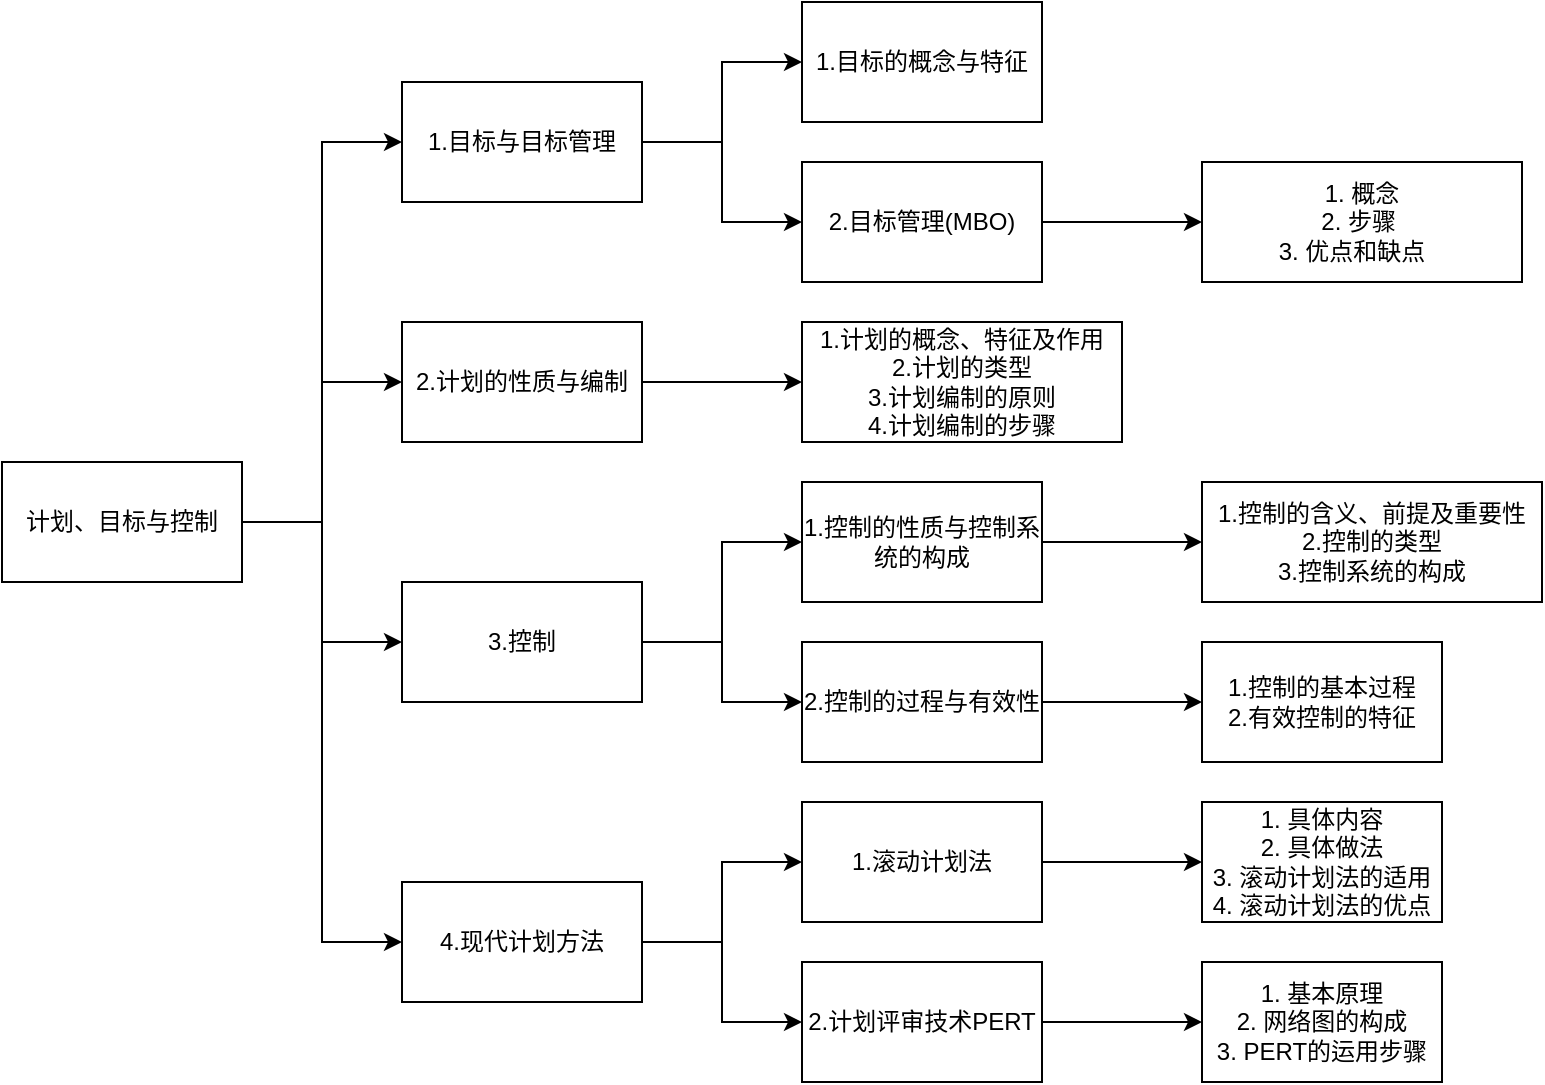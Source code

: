 <mxfile version="22.1.11" type="device">
  <diagram name="第 1 页" id="eWwukw0iO3ff9mMrWCRQ">
    <mxGraphModel dx="954" dy="589" grid="1" gridSize="10" guides="1" tooltips="1" connect="1" arrows="1" fold="1" page="1" pageScale="1" pageWidth="827" pageHeight="1169" math="0" shadow="0">
      <root>
        <mxCell id="0" />
        <mxCell id="1" parent="0" />
        <mxCell id="MTeLtX88OqugB4PnVimx-3" value="" style="edgeStyle=orthogonalEdgeStyle;rounded=0;orthogonalLoop=1;jettySize=auto;html=1;entryX=0;entryY=0.5;entryDx=0;entryDy=0;" parent="1" source="MTeLtX88OqugB4PnVimx-1" target="MTeLtX88OqugB4PnVimx-2" edge="1">
          <mxGeometry relative="1" as="geometry" />
        </mxCell>
        <mxCell id="MTeLtX88OqugB4PnVimx-7" style="edgeStyle=orthogonalEdgeStyle;rounded=0;orthogonalLoop=1;jettySize=auto;html=1;entryX=0;entryY=0.5;entryDx=0;entryDy=0;" parent="1" source="MTeLtX88OqugB4PnVimx-1" target="MTeLtX88OqugB4PnVimx-4" edge="1">
          <mxGeometry relative="1" as="geometry" />
        </mxCell>
        <mxCell id="MTeLtX88OqugB4PnVimx-26" style="edgeStyle=orthogonalEdgeStyle;rounded=0;orthogonalLoop=1;jettySize=auto;html=1;entryX=0;entryY=0.5;entryDx=0;entryDy=0;" parent="1" source="MTeLtX88OqugB4PnVimx-1" target="MTeLtX88OqugB4PnVimx-25" edge="1">
          <mxGeometry relative="1" as="geometry" />
        </mxCell>
        <mxCell id="YgFIL4U77iIsx28NCr-G-2" style="edgeStyle=orthogonalEdgeStyle;rounded=0;orthogonalLoop=1;jettySize=auto;html=1;" parent="1" source="MTeLtX88OqugB4PnVimx-1" target="YgFIL4U77iIsx28NCr-G-1" edge="1">
          <mxGeometry relative="1" as="geometry" />
        </mxCell>
        <mxCell id="MTeLtX88OqugB4PnVimx-1" value="计划、目标与控制" style="rounded=0;whiteSpace=wrap;html=1;" parent="1" vertex="1">
          <mxGeometry x="40" y="270" width="120" height="60" as="geometry" />
        </mxCell>
        <mxCell id="MTeLtX88OqugB4PnVimx-15" style="edgeStyle=orthogonalEdgeStyle;rounded=0;orthogonalLoop=1;jettySize=auto;html=1;entryX=0;entryY=0.5;entryDx=0;entryDy=0;" parent="1" source="MTeLtX88OqugB4PnVimx-2" target="MTeLtX88OqugB4PnVimx-13" edge="1">
          <mxGeometry relative="1" as="geometry" />
        </mxCell>
        <mxCell id="MTeLtX88OqugB4PnVimx-2" value="2.计划的性质与编制" style="rounded=0;whiteSpace=wrap;html=1;" parent="1" vertex="1">
          <mxGeometry x="240" y="200" width="120" height="60" as="geometry" />
        </mxCell>
        <mxCell id="MTeLtX88OqugB4PnVimx-19" value="" style="edgeStyle=orthogonalEdgeStyle;rounded=0;orthogonalLoop=1;jettySize=auto;html=1;entryX=0;entryY=0.5;entryDx=0;entryDy=0;" parent="1" source="MTeLtX88OqugB4PnVimx-4" target="MTeLtX88OqugB4PnVimx-18" edge="1">
          <mxGeometry relative="1" as="geometry" />
        </mxCell>
        <mxCell id="MTeLtX88OqugB4PnVimx-22" style="edgeStyle=orthogonalEdgeStyle;rounded=0;orthogonalLoop=1;jettySize=auto;html=1;entryX=0;entryY=0.5;entryDx=0;entryDy=0;" parent="1" source="MTeLtX88OqugB4PnVimx-4" target="MTeLtX88OqugB4PnVimx-20" edge="1">
          <mxGeometry relative="1" as="geometry" />
        </mxCell>
        <mxCell id="MTeLtX88OqugB4PnVimx-4" value="1.目标与目标管理" style="rounded=0;whiteSpace=wrap;html=1;" parent="1" vertex="1">
          <mxGeometry x="240" y="80" width="120" height="60" as="geometry" />
        </mxCell>
        <mxCell id="MTeLtX88OqugB4PnVimx-28" value="" style="edgeStyle=orthogonalEdgeStyle;rounded=0;orthogonalLoop=1;jettySize=auto;html=1;entryX=0;entryY=0.5;entryDx=0;entryDy=0;" parent="1" source="MTeLtX88OqugB4PnVimx-5" target="MTeLtX88OqugB4PnVimx-27" edge="1">
          <mxGeometry relative="1" as="geometry" />
        </mxCell>
        <mxCell id="MTeLtX88OqugB4PnVimx-5" value="1.控制的性质与控制系统的构成" style="rounded=0;whiteSpace=wrap;html=1;" parent="1" vertex="1">
          <mxGeometry x="440" y="280" width="120" height="60" as="geometry" />
        </mxCell>
        <mxCell id="MTeLtX88OqugB4PnVimx-32" style="edgeStyle=orthogonalEdgeStyle;rounded=0;orthogonalLoop=1;jettySize=auto;html=1;entryX=0;entryY=0.5;entryDx=0;entryDy=0;" parent="1" source="MTeLtX88OqugB4PnVimx-6" target="MTeLtX88OqugB4PnVimx-29" edge="1">
          <mxGeometry relative="1" as="geometry" />
        </mxCell>
        <mxCell id="MTeLtX88OqugB4PnVimx-6" value="2.控制的过程与有效性" style="rounded=0;whiteSpace=wrap;html=1;" parent="1" vertex="1">
          <mxGeometry x="440" y="360" width="120" height="60" as="geometry" />
        </mxCell>
        <mxCell id="MTeLtX88OqugB4PnVimx-13" value="&lt;div&gt;1.计划的概念、特征及作用&lt;/div&gt;&lt;div&gt;2.计划的类型&lt;/div&gt;&lt;div&gt;3.计划编制的原则&lt;/div&gt;&lt;div&gt;4.计划编制的步骤&lt;/div&gt;" style="rounded=0;whiteSpace=wrap;html=1;" parent="1" vertex="1">
          <mxGeometry x="440" y="200" width="160" height="60" as="geometry" />
        </mxCell>
        <mxCell id="MTeLtX88OqugB4PnVimx-18" value="1.目标的概念与特征" style="rounded=0;whiteSpace=wrap;html=1;" parent="1" vertex="1">
          <mxGeometry x="440" y="40" width="120" height="60" as="geometry" />
        </mxCell>
        <mxCell id="MTeLtX88OqugB4PnVimx-24" value="" style="edgeStyle=orthogonalEdgeStyle;rounded=0;orthogonalLoop=1;jettySize=auto;html=1;entryX=0;entryY=0.5;entryDx=0;entryDy=0;" parent="1" source="MTeLtX88OqugB4PnVimx-20" target="MTeLtX88OqugB4PnVimx-23" edge="1">
          <mxGeometry relative="1" as="geometry" />
        </mxCell>
        <mxCell id="MTeLtX88OqugB4PnVimx-20" value="2.目标管理(MBO)" style="rounded=0;whiteSpace=wrap;html=1;" parent="1" vertex="1">
          <mxGeometry x="440" y="120" width="120" height="60" as="geometry" />
        </mxCell>
        <mxCell id="MTeLtX88OqugB4PnVimx-23" value="&lt;div&gt;1. 概念&lt;/div&gt;&lt;div&gt;&amp;nbsp;2. 步骤&amp;nbsp;&amp;nbsp;&lt;/div&gt;&lt;div&gt;&amp;nbsp;3. 优点和缺点&amp;nbsp;&amp;nbsp;&lt;span style=&quot;background-color: initial;&quot;&gt;&amp;nbsp;&amp;nbsp;&lt;/span&gt;&lt;/div&gt;" style="rounded=0;whiteSpace=wrap;html=1;" parent="1" vertex="1">
          <mxGeometry x="640" y="120" width="160" height="60" as="geometry" />
        </mxCell>
        <mxCell id="MTeLtX88OqugB4PnVimx-35" value="" style="edgeStyle=orthogonalEdgeStyle;rounded=0;orthogonalLoop=1;jettySize=auto;html=1;entryX=0;entryY=0.5;entryDx=0;entryDy=0;" parent="1" source="MTeLtX88OqugB4PnVimx-25" target="MTeLtX88OqugB4PnVimx-34" edge="1">
          <mxGeometry relative="1" as="geometry" />
        </mxCell>
        <mxCell id="MTeLtX88OqugB4PnVimx-37" style="edgeStyle=orthogonalEdgeStyle;rounded=0;orthogonalLoop=1;jettySize=auto;html=1;entryX=0;entryY=0.5;entryDx=0;entryDy=0;" parent="1" source="MTeLtX88OqugB4PnVimx-25" target="MTeLtX88OqugB4PnVimx-36" edge="1">
          <mxGeometry relative="1" as="geometry" />
        </mxCell>
        <mxCell id="MTeLtX88OqugB4PnVimx-25" value="4.现代计划方法" style="rounded=0;whiteSpace=wrap;html=1;" parent="1" vertex="1">
          <mxGeometry x="240" y="480" width="120" height="60" as="geometry" />
        </mxCell>
        <mxCell id="MTeLtX88OqugB4PnVimx-27" value="&lt;div&gt;&lt;div&gt;1.控制的含义、前提及重要性&lt;/div&gt;&lt;div&gt;2.控制的类型&lt;/div&gt;&lt;div&gt;3.控制系统的构成&lt;/div&gt;&lt;/div&gt;" style="rounded=0;whiteSpace=wrap;html=1;" parent="1" vertex="1">
          <mxGeometry x="640" y="280" width="170" height="60" as="geometry" />
        </mxCell>
        <mxCell id="MTeLtX88OqugB4PnVimx-29" value="1.控制的基本过程&lt;br&gt;2.有效控制的特征" style="rounded=0;whiteSpace=wrap;html=1;" parent="1" vertex="1">
          <mxGeometry x="640" y="360" width="120" height="60" as="geometry" />
        </mxCell>
        <mxCell id="MTeLtX88OqugB4PnVimx-31" style="edgeStyle=orthogonalEdgeStyle;rounded=0;orthogonalLoop=1;jettySize=auto;html=1;exitX=0.5;exitY=1;exitDx=0;exitDy=0;" parent="1" source="MTeLtX88OqugB4PnVimx-29" target="MTeLtX88OqugB4PnVimx-29" edge="1">
          <mxGeometry relative="1" as="geometry" />
        </mxCell>
        <mxCell id="MTeLtX88OqugB4PnVimx-39" value="" style="edgeStyle=orthogonalEdgeStyle;rounded=0;orthogonalLoop=1;jettySize=auto;html=1;" parent="1" source="MTeLtX88OqugB4PnVimx-34" target="MTeLtX88OqugB4PnVimx-38" edge="1">
          <mxGeometry relative="1" as="geometry" />
        </mxCell>
        <mxCell id="MTeLtX88OqugB4PnVimx-34" value="1.滚动计划法" style="rounded=0;whiteSpace=wrap;html=1;" parent="1" vertex="1">
          <mxGeometry x="440" y="440" width="120" height="60" as="geometry" />
        </mxCell>
        <mxCell id="MTeLtX88OqugB4PnVimx-41" value="" style="edgeStyle=orthogonalEdgeStyle;rounded=0;orthogonalLoop=1;jettySize=auto;html=1;entryX=0;entryY=0.5;entryDx=0;entryDy=0;" parent="1" source="MTeLtX88OqugB4PnVimx-36" target="MTeLtX88OqugB4PnVimx-40" edge="1">
          <mxGeometry relative="1" as="geometry" />
        </mxCell>
        <mxCell id="MTeLtX88OqugB4PnVimx-36" value="2.计划评审技术PERT" style="rounded=0;whiteSpace=wrap;html=1;" parent="1" vertex="1">
          <mxGeometry x="440" y="520" width="120" height="60" as="geometry" />
        </mxCell>
        <mxCell id="MTeLtX88OqugB4PnVimx-38" value="&lt;div&gt;1. 具体内容&lt;/div&gt;&lt;div&gt;2. 具体做法&lt;/div&gt;&lt;div&gt;3. 滚动计划法的适用&lt;/div&gt;&lt;div&gt;4. 滚动计划法的优点&lt;/div&gt;" style="rounded=0;whiteSpace=wrap;html=1;" parent="1" vertex="1">
          <mxGeometry x="640" y="440" width="120" height="60" as="geometry" />
        </mxCell>
        <mxCell id="MTeLtX88OqugB4PnVimx-40" value="&lt;div&gt;1. 基本原理&lt;/div&gt;&lt;div&gt;2. 网络图的构成&lt;/div&gt;&lt;div&gt;3. PERT的运用步骤&lt;/div&gt;" style="rounded=0;whiteSpace=wrap;html=1;" parent="1" vertex="1">
          <mxGeometry x="640" y="520" width="120" height="60" as="geometry" />
        </mxCell>
        <mxCell id="YgFIL4U77iIsx28NCr-G-3" style="edgeStyle=orthogonalEdgeStyle;rounded=0;orthogonalLoop=1;jettySize=auto;html=1;entryX=0;entryY=0.5;entryDx=0;entryDy=0;" parent="1" source="YgFIL4U77iIsx28NCr-G-1" target="MTeLtX88OqugB4PnVimx-5" edge="1">
          <mxGeometry relative="1" as="geometry" />
        </mxCell>
        <mxCell id="YgFIL4U77iIsx28NCr-G-4" style="edgeStyle=orthogonalEdgeStyle;rounded=0;orthogonalLoop=1;jettySize=auto;html=1;entryX=0;entryY=0.5;entryDx=0;entryDy=0;" parent="1" source="YgFIL4U77iIsx28NCr-G-1" target="MTeLtX88OqugB4PnVimx-6" edge="1">
          <mxGeometry relative="1" as="geometry" />
        </mxCell>
        <mxCell id="YgFIL4U77iIsx28NCr-G-1" value="3.控制" style="rounded=0;whiteSpace=wrap;html=1;" parent="1" vertex="1">
          <mxGeometry x="240" y="330" width="120" height="60" as="geometry" />
        </mxCell>
      </root>
    </mxGraphModel>
  </diagram>
</mxfile>
